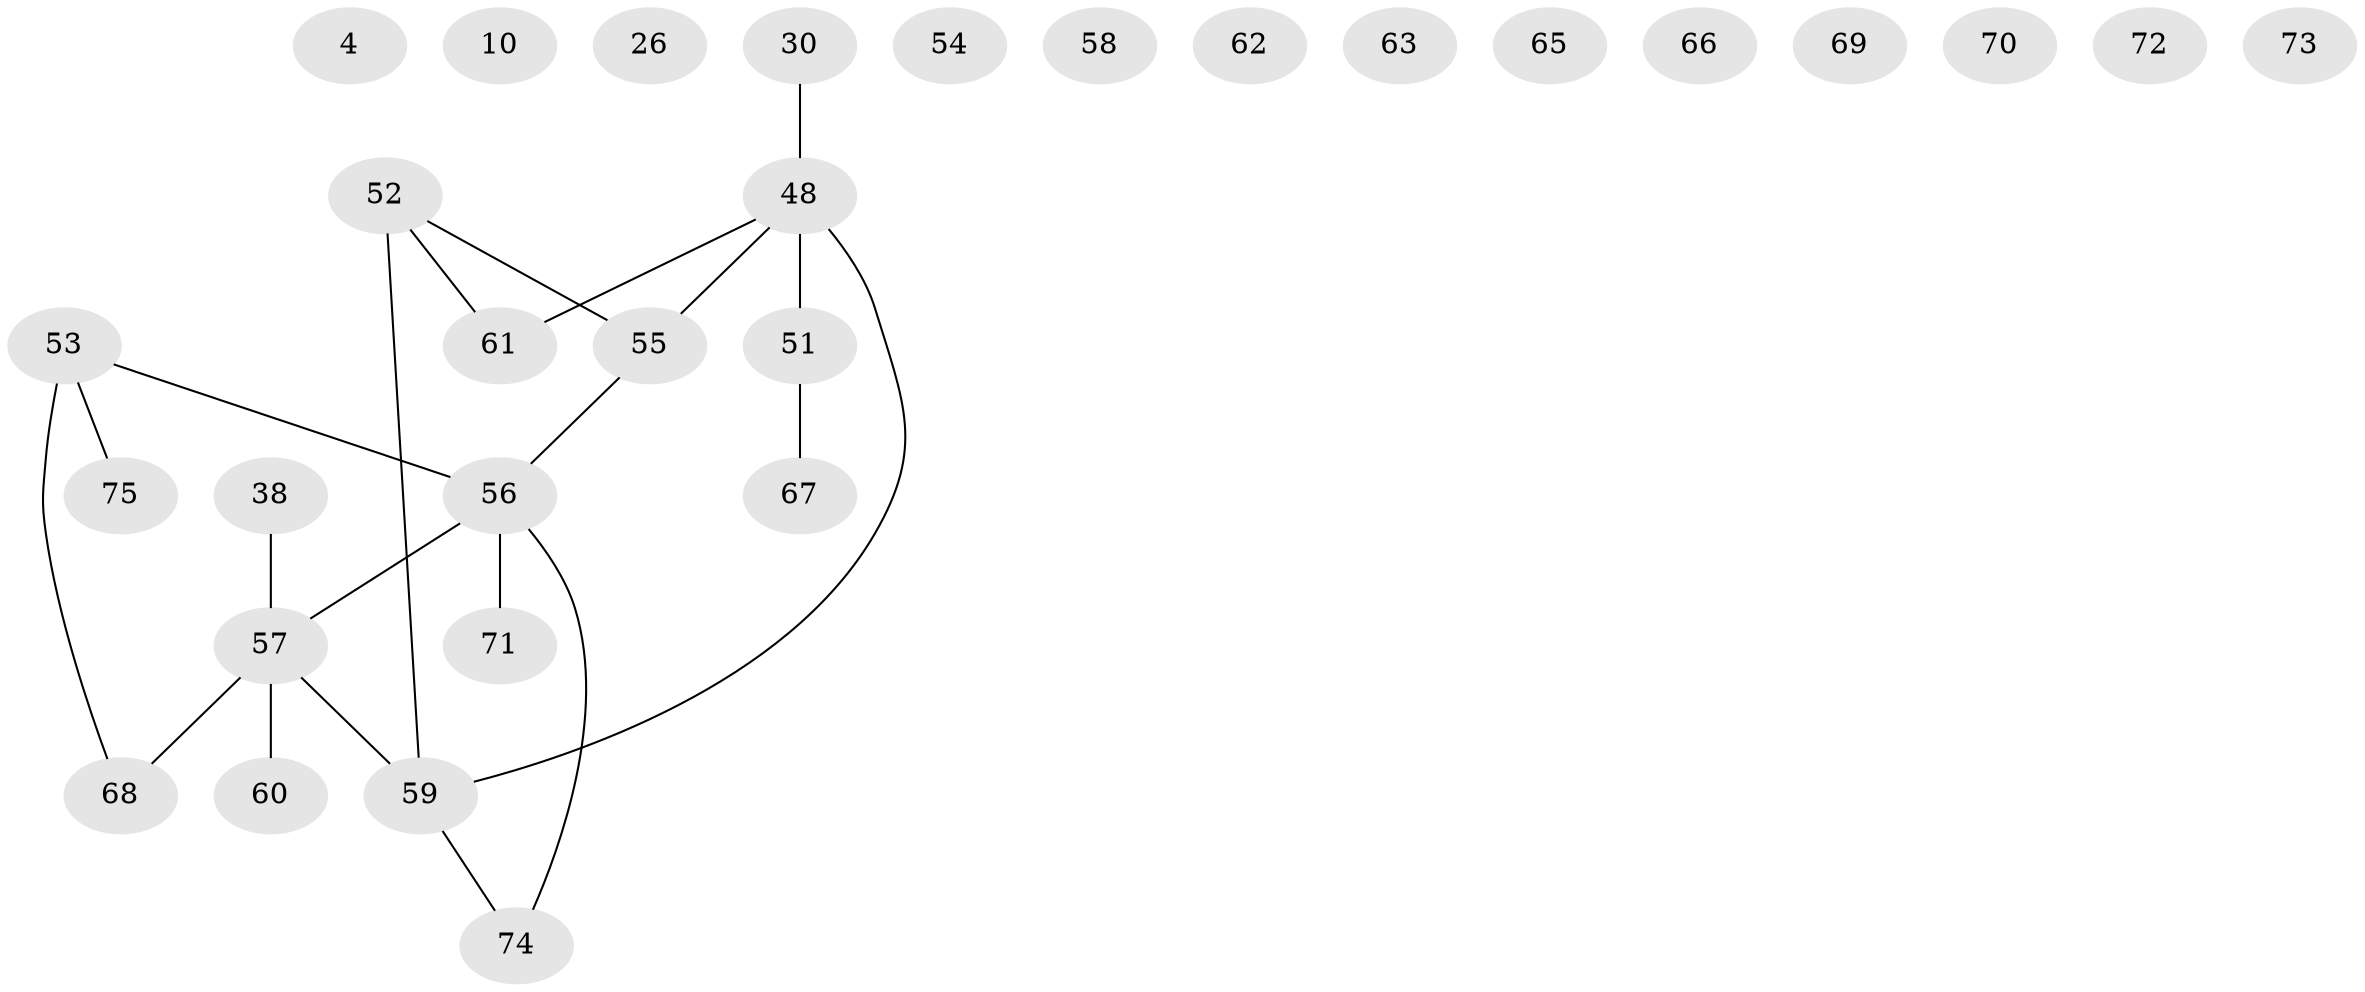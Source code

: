 // original degree distribution, {2: 0.28, 3: 0.16, 0: 0.13333333333333333, 1: 0.28, 4: 0.05333333333333334, 6: 0.02666666666666667, 5: 0.06666666666666667}
// Generated by graph-tools (version 1.1) at 2025/42/03/04/25 21:42:32]
// undirected, 30 vertices, 21 edges
graph export_dot {
graph [start="1"]
  node [color=gray90,style=filled];
  4;
  10;
  26;
  30;
  38;
  48 [super="+7+46+23"];
  51 [super="+28"];
  52;
  53 [super="+40+12+35+37"];
  54;
  55 [super="+34"];
  56 [super="+49"];
  57 [super="+39+27+44+36"];
  58;
  59 [super="+14+47+43"];
  60 [super="+29"];
  61;
  62;
  63 [super="+50"];
  65 [super="+8"];
  66;
  67 [super="+25"];
  68 [super="+64"];
  69;
  70 [super="+31"];
  71;
  72;
  73;
  74 [super="+17"];
  75 [super="+45"];
  30 -- 48;
  38 -- 57;
  48 -- 61;
  48 -- 59 [weight=2];
  48 -- 51;
  48 -- 55;
  51 -- 67;
  52 -- 61;
  52 -- 59 [weight=3];
  52 -- 55;
  53 -- 68 [weight=2];
  53 -- 56;
  53 -- 75;
  55 -- 56 [weight=2];
  56 -- 74;
  56 -- 71;
  56 -- 57 [weight=2];
  57 -- 68 [weight=4];
  57 -- 59 [weight=2];
  57 -- 60;
  59 -- 74;
}

